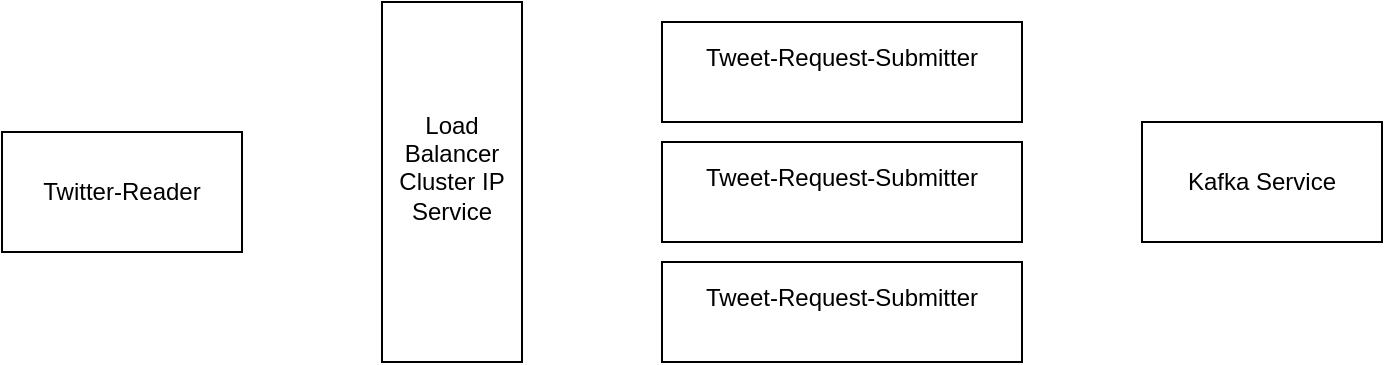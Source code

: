 <mxfile version="24.0.7" type="github">
  <diagram name="Page-1" id="knE5WXtzzAFpbcAFHKUK">
    <mxGraphModel dx="1195" dy="635" grid="1" gridSize="10" guides="1" tooltips="1" connect="1" arrows="1" fold="1" page="1" pageScale="1" pageWidth="850" pageHeight="1100" math="0" shadow="0">
      <root>
        <mxCell id="0" />
        <mxCell id="1" parent="0" />
        <mxCell id="gKRz7DL3-RSYWouXHnAW-1" value="Twitter-Reader" style="rounded=0;whiteSpace=wrap;html=1;" vertex="1" parent="1">
          <mxGeometry x="20" y="255" width="120" height="60" as="geometry" />
        </mxCell>
        <mxCell id="gKRz7DL3-RSYWouXHnAW-2" value="Tweet-Request-Submitter&lt;div&gt;&lt;br&gt;&lt;/div&gt;" style="rounded=0;whiteSpace=wrap;html=1;" vertex="1" parent="1">
          <mxGeometry x="350" y="260" width="180" height="50" as="geometry" />
        </mxCell>
        <mxCell id="gKRz7DL3-RSYWouXHnAW-3" value="Tweet-Request-Submitter&lt;div&gt;&lt;br&gt;&lt;/div&gt;" style="rounded=0;whiteSpace=wrap;html=1;" vertex="1" parent="1">
          <mxGeometry x="350" y="320" width="180" height="50" as="geometry" />
        </mxCell>
        <mxCell id="gKRz7DL3-RSYWouXHnAW-4" value="Tweet-Request-Submitter&lt;div&gt;&lt;br&gt;&lt;/div&gt;" style="rounded=0;whiteSpace=wrap;html=1;" vertex="1" parent="1">
          <mxGeometry x="350" y="200" width="180" height="50" as="geometry" />
        </mxCell>
        <mxCell id="gKRz7DL3-RSYWouXHnAW-5" value="Load Balancer&lt;div&gt;Cluster IP Service&lt;/div&gt;&lt;div&gt;&lt;br&gt;&lt;/div&gt;" style="rounded=0;whiteSpace=wrap;html=1;" vertex="1" parent="1">
          <mxGeometry x="210" y="190" width="70" height="180" as="geometry" />
        </mxCell>
        <mxCell id="gKRz7DL3-RSYWouXHnAW-6" value="Kafka Service" style="rounded=0;whiteSpace=wrap;html=1;" vertex="1" parent="1">
          <mxGeometry x="590" y="250" width="120" height="60" as="geometry" />
        </mxCell>
      </root>
    </mxGraphModel>
  </diagram>
</mxfile>
